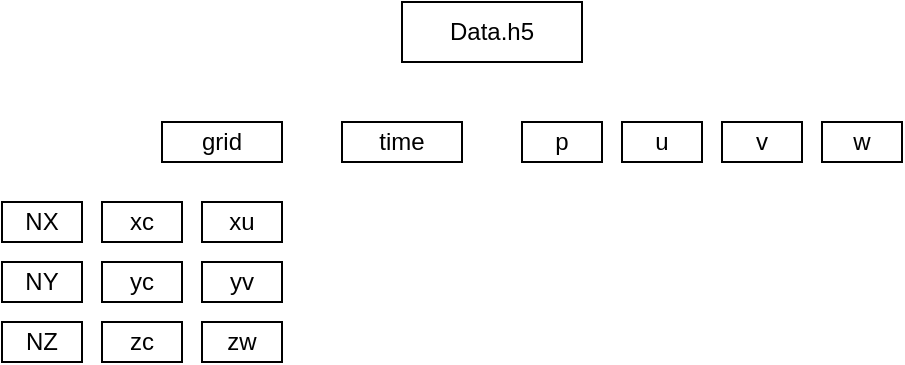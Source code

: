 <mxfile version="13.7.7" type="github">
  <diagram id="ddo3Hoa1ig21bfyYzCfs" name="Page-1">
    <mxGraphModel dx="1355" dy="799" grid="1" gridSize="10" guides="1" tooltips="1" connect="1" arrows="1" fold="1" page="1" pageScale="1" pageWidth="850" pageHeight="1100" math="0" shadow="0">
      <root>
        <mxCell id="0" />
        <mxCell id="1" parent="0" />
        <mxCell id="HpLc3R3BjktOzwnZW7uR-1" value="Data.h5" style="rounded=0;whiteSpace=wrap;html=1;" vertex="1" parent="1">
          <mxGeometry x="330" y="160" width="90" height="30" as="geometry" />
        </mxCell>
        <mxCell id="HpLc3R3BjktOzwnZW7uR-2" value="grid" style="rounded=0;whiteSpace=wrap;html=1;" vertex="1" parent="1">
          <mxGeometry x="210" y="220" width="60" height="20" as="geometry" />
        </mxCell>
        <mxCell id="HpLc3R3BjktOzwnZW7uR-3" value="time" style="rounded=0;whiteSpace=wrap;html=1;" vertex="1" parent="1">
          <mxGeometry x="300" y="220" width="60" height="20" as="geometry" />
        </mxCell>
        <mxCell id="HpLc3R3BjktOzwnZW7uR-4" value="&lt;div&gt;p&lt;/div&gt;" style="rounded=0;whiteSpace=wrap;html=1;" vertex="1" parent="1">
          <mxGeometry x="390" y="220" width="40" height="20" as="geometry" />
        </mxCell>
        <mxCell id="HpLc3R3BjktOzwnZW7uR-5" value="u" style="rounded=0;whiteSpace=wrap;html=1;" vertex="1" parent="1">
          <mxGeometry x="440" y="220" width="40" height="20" as="geometry" />
        </mxCell>
        <mxCell id="HpLc3R3BjktOzwnZW7uR-6" value="v" style="rounded=0;whiteSpace=wrap;html=1;" vertex="1" parent="1">
          <mxGeometry x="490" y="220" width="40" height="20" as="geometry" />
        </mxCell>
        <mxCell id="HpLc3R3BjktOzwnZW7uR-7" value="w" style="rounded=0;whiteSpace=wrap;html=1;" vertex="1" parent="1">
          <mxGeometry x="540" y="220" width="40" height="20" as="geometry" />
        </mxCell>
        <mxCell id="HpLc3R3BjktOzwnZW7uR-8" value="NX" style="rounded=0;whiteSpace=wrap;html=1;" vertex="1" parent="1">
          <mxGeometry x="130" y="260" width="40" height="20" as="geometry" />
        </mxCell>
        <mxCell id="HpLc3R3BjktOzwnZW7uR-10" value="NZ" style="rounded=0;whiteSpace=wrap;html=1;" vertex="1" parent="1">
          <mxGeometry x="130" y="320" width="40" height="20" as="geometry" />
        </mxCell>
        <mxCell id="HpLc3R3BjktOzwnZW7uR-11" value="xc" style="rounded=0;whiteSpace=wrap;html=1;" vertex="1" parent="1">
          <mxGeometry x="180" y="260" width="40" height="20" as="geometry" />
        </mxCell>
        <mxCell id="HpLc3R3BjktOzwnZW7uR-12" value="xu" style="rounded=0;whiteSpace=wrap;html=1;" vertex="1" parent="1">
          <mxGeometry x="230" y="260" width="40" height="20" as="geometry" />
        </mxCell>
        <mxCell id="HpLc3R3BjktOzwnZW7uR-13" value="yc" style="rounded=0;whiteSpace=wrap;html=1;" vertex="1" parent="1">
          <mxGeometry x="180" y="290" width="40" height="20" as="geometry" />
        </mxCell>
        <mxCell id="HpLc3R3BjktOzwnZW7uR-14" value="yv" style="rounded=0;whiteSpace=wrap;html=1;" vertex="1" parent="1">
          <mxGeometry x="230" y="290" width="40" height="20" as="geometry" />
        </mxCell>
        <mxCell id="HpLc3R3BjktOzwnZW7uR-15" value="zc" style="rounded=0;whiteSpace=wrap;html=1;" vertex="1" parent="1">
          <mxGeometry x="180" y="320" width="40" height="20" as="geometry" />
        </mxCell>
        <mxCell id="HpLc3R3BjktOzwnZW7uR-16" value="zw" style="rounded=0;whiteSpace=wrap;html=1;" vertex="1" parent="1">
          <mxGeometry x="230" y="320" width="40" height="20" as="geometry" />
        </mxCell>
        <mxCell id="HpLc3R3BjktOzwnZW7uR-18" value="NY" style="rounded=0;whiteSpace=wrap;html=1;" vertex="1" parent="1">
          <mxGeometry x="130" y="290" width="40" height="20" as="geometry" />
        </mxCell>
      </root>
    </mxGraphModel>
  </diagram>
</mxfile>
